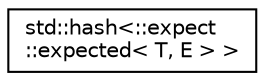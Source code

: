 digraph "Graphical Class Hierarchy"
{
  edge [fontname="Helvetica",fontsize="10",labelfontname="Helvetica",labelfontsize="10"];
  node [fontname="Helvetica",fontsize="10",shape=record];
  rankdir="LR";
  Node0 [label="std::hash\<::expect\l::expected\< T, E \> \>",height=0.2,width=0.4,color="black", fillcolor="white", style="filled",URL="$d1/d15/structstd_1_1hash_3_1_1expect_1_1expected_3_01_t_00_01_e_01_4_01_4.html"];
}
